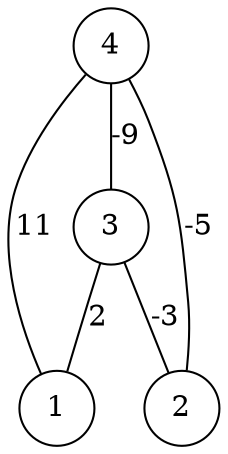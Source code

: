 graph { 
	 fontname="Helvetica,Arial,sans-serif" 
	 node [shape = circle]; 
	 4 -- 1 [label = "11"];
	 4 -- 2 [label = "-5"];
	 4 -- 3 [label = "-9"];
	 3 -- 1 [label = "2"];
	 3 -- 2 [label = "-3"];
	 1;
	 2;
	 3;
	 4;
}
